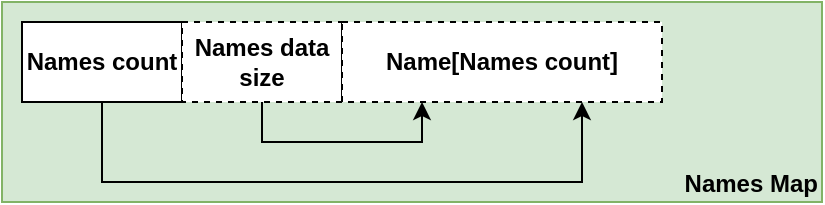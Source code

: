 <mxfile version="19.0.3" type="device"><diagram id="FOGIczte92qDic77Gs-7" name="Page-1"><mxGraphModel dx="1296" dy="779" grid="1" gridSize="10" guides="1" tooltips="1" connect="1" arrows="1" fold="1" page="1" pageScale="1" pageWidth="1600" pageHeight="900" math="0" shadow="0"><root><mxCell id="0"/><mxCell id="1" parent="0"/><mxCell id="sJ7mUqIUGYKVYOsqIrUw-1" value="&lt;b&gt;Names Map&lt;/b&gt;" style="rounded=0;whiteSpace=wrap;html=1;fillColor=#d5e8d4;strokeColor=#82b366;align=right;verticalAlign=bottom;" vertex="1" parent="1"><mxGeometry x="30" y="30" width="410" height="100" as="geometry"/></mxCell><mxCell id="sJ7mUqIUGYKVYOsqIrUw-2" value="&lt;b&gt;Names count&lt;/b&gt;" style="whiteSpace=wrap;html=1;align=center;" vertex="1" parent="1"><mxGeometry x="40" y="40" width="80" height="40" as="geometry"/></mxCell><mxCell id="sJ7mUqIUGYKVYOsqIrUw-3" value="&lt;b&gt;Names data size&lt;/b&gt;" style="whiteSpace=wrap;html=1;align=center;dashed=1;" vertex="1" parent="1"><mxGeometry x="120" y="40" width="80" height="40" as="geometry"/></mxCell><mxCell id="sJ7mUqIUGYKVYOsqIrUw-4" value="&lt;b&gt;Name[Names count]&lt;/b&gt;" style="whiteSpace=wrap;html=1;align=center;dashed=1;" vertex="1" parent="1"><mxGeometry x="200" y="40" width="160" height="40" as="geometry"/></mxCell><mxCell id="sJ7mUqIUGYKVYOsqIrUw-5" value="" style="endArrow=classic;html=1;rounded=0;exitX=0.5;exitY=1;exitDx=0;exitDy=0;entryX=0.75;entryY=1;entryDx=0;entryDy=0;" edge="1" parent="1" source="sJ7mUqIUGYKVYOsqIrUw-2" target="sJ7mUqIUGYKVYOsqIrUw-4"><mxGeometry width="50" height="50" relative="1" as="geometry"><mxPoint x="180" y="160" as="sourcePoint"/><mxPoint x="279.52" y="80" as="targetPoint"/><Array as="points"><mxPoint x="80" y="120"/><mxPoint x="320" y="120"/></Array></mxGeometry></mxCell><mxCell id="sJ7mUqIUGYKVYOsqIrUw-6" value="" style="endArrow=classic;html=1;rounded=0;entryX=0.25;entryY=1;entryDx=0;entryDy=0;exitX=0.5;exitY=1;exitDx=0;exitDy=0;" edge="1" parent="1" source="sJ7mUqIUGYKVYOsqIrUw-3" target="sJ7mUqIUGYKVYOsqIrUw-4"><mxGeometry width="50" height="50" relative="1" as="geometry"><mxPoint x="210" y="130" as="sourcePoint"/><mxPoint x="260" y="80" as="targetPoint"/><Array as="points"><mxPoint x="160" y="100"/><mxPoint x="240" y="100"/></Array></mxGeometry></mxCell></root></mxGraphModel></diagram></mxfile>